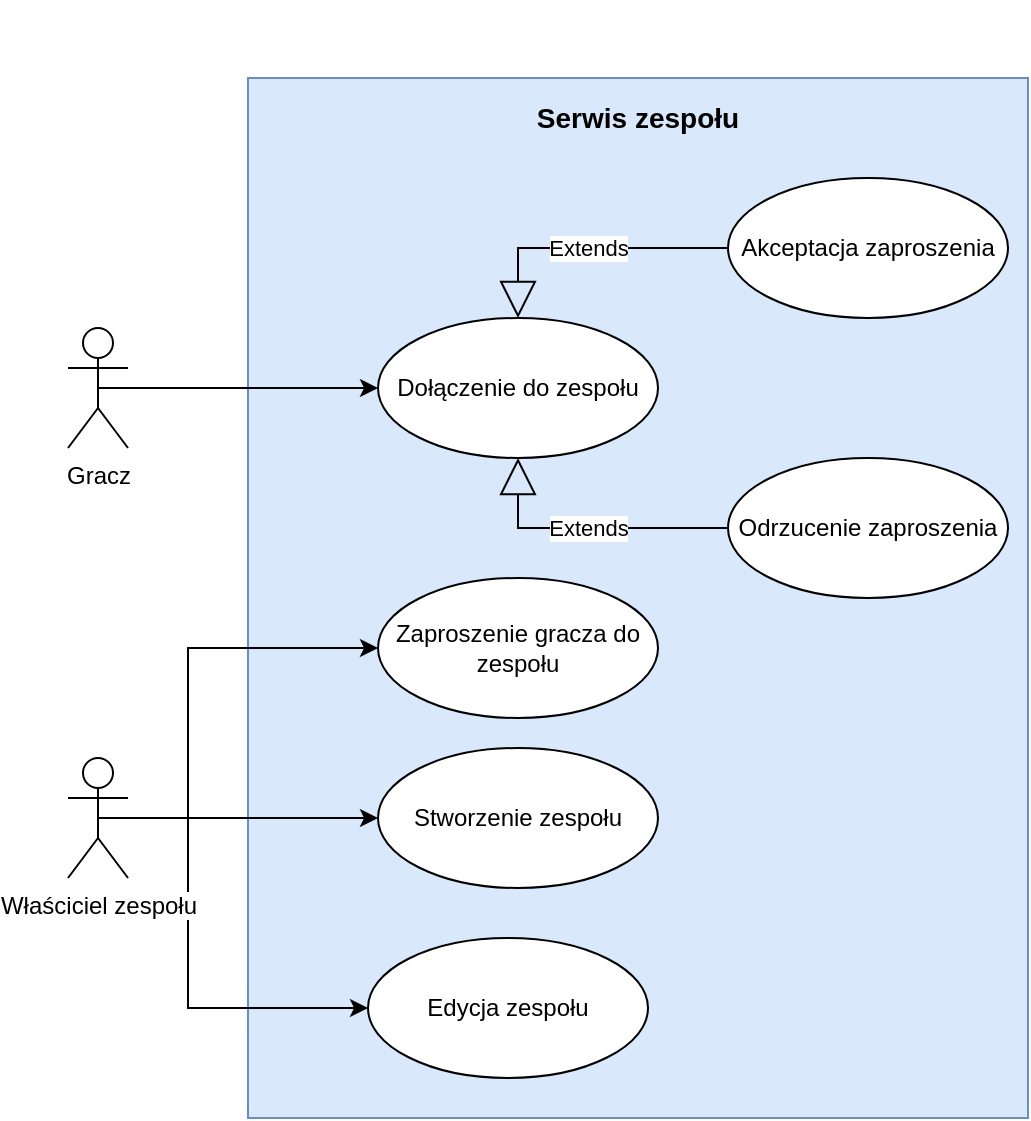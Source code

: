 <mxfile version="14.6.3" type="device" pages="3"><diagram id="F0WHSWvARok9XOe78uDB" name="Team Service"><mxGraphModel dx="1673" dy="898" grid="1" gridSize="10" guides="1" tooltips="1" connect="1" arrows="1" fold="1" page="1" pageScale="1" pageWidth="850" pageHeight="1100" math="0" shadow="0"><root><mxCell id="0"/><mxCell id="1" parent="0"/><mxCell id="WBwj9kgR9LKHrEFJQV7Z-42" value="&lt;h2 style=&quot;line-height: 130% ; font-size: 12px&quot;&gt;&lt;br&gt;&lt;/h2&gt;" style="html=1;align=center;fillColor=#dae8fc;strokeColor=#6c8ebf;horizontal=1;labelPosition=center;verticalLabelPosition=top;verticalAlign=bottom;fontSize=12;labelBackgroundColor=none;labelBorderColor=none;" parent="1" vertex="1"><mxGeometry x="275" y="40" width="390" height="520" as="geometry"/></mxCell><mxCell id="WBwj9kgR9LKHrEFJQV7Z-33" style="edgeStyle=orthogonalEdgeStyle;rounded=0;orthogonalLoop=1;jettySize=auto;html=1;exitX=0.5;exitY=0.5;exitDx=0;exitDy=0;exitPerimeter=0;entryX=0;entryY=0.5;entryDx=0;entryDy=0;" parent="1" source="WBwj9kgR9LKHrEFJQV7Z-1" target="WBwj9kgR9LKHrEFJQV7Z-3" edge="1"><mxGeometry relative="1" as="geometry"/></mxCell><mxCell id="WBwj9kgR9LKHrEFJQV7Z-1" value="Gracz" style="shape=umlActor;verticalLabelPosition=bottom;labelBackgroundColor=#ffffff;verticalAlign=top;html=1;outlineConnect=0;" parent="1" vertex="1"><mxGeometry x="185" y="165" width="30" height="60" as="geometry"/></mxCell><mxCell id="WBwj9kgR9LKHrEFJQV7Z-3" value="Dołączenie do zespołu" style="ellipse;whiteSpace=wrap;html=1;" parent="1" vertex="1"><mxGeometry x="340" y="160" width="140" height="70" as="geometry"/></mxCell><mxCell id="WBwj9kgR9LKHrEFJQV7Z-4" value="Zaproszenie gracza do zespołu" style="ellipse;whiteSpace=wrap;html=1;" parent="1" vertex="1"><mxGeometry x="340" y="290" width="140" height="70" as="geometry"/></mxCell><mxCell id="WBwj9kgR9LKHrEFJQV7Z-32" style="edgeStyle=orthogonalEdgeStyle;rounded=0;orthogonalLoop=1;jettySize=auto;html=1;exitX=0.5;exitY=0.5;exitDx=0;exitDy=0;exitPerimeter=0;entryX=0;entryY=0.5;entryDx=0;entryDy=0;" parent="1" source="WBwj9kgR9LKHrEFJQV7Z-12" target="WBwj9kgR9LKHrEFJQV7Z-4" edge="1"><mxGeometry relative="1" as="geometry"><Array as="points"><mxPoint x="245" y="410"/><mxPoint x="245" y="325"/></Array></mxGeometry></mxCell><mxCell id="WBwj9kgR9LKHrEFJQV7Z-37" style="edgeStyle=orthogonalEdgeStyle;rounded=0;orthogonalLoop=1;jettySize=auto;html=1;exitX=0.5;exitY=0.5;exitDx=0;exitDy=0;exitPerimeter=0;entryX=0;entryY=0.5;entryDx=0;entryDy=0;" parent="1" source="WBwj9kgR9LKHrEFJQV7Z-12" target="WBwj9kgR9LKHrEFJQV7Z-20" edge="1"><mxGeometry relative="1" as="geometry"><Array as="points"><mxPoint x="200" y="410"/><mxPoint x="200" y="410"/></Array></mxGeometry></mxCell><mxCell id="DxRCtkFmxsGVKHaSvQFr-1" style="edgeStyle=orthogonalEdgeStyle;rounded=0;orthogonalLoop=1;jettySize=auto;html=1;exitX=0.5;exitY=0.5;exitDx=0;exitDy=0;exitPerimeter=0;entryX=0;entryY=0.5;entryDx=0;entryDy=0;" edge="1" parent="1" source="WBwj9kgR9LKHrEFJQV7Z-12" target="WBwj9kgR9LKHrEFJQV7Z-39"><mxGeometry relative="1" as="geometry"><Array as="points"><mxPoint x="245" y="410"/><mxPoint x="245" y="505"/></Array></mxGeometry></mxCell><mxCell id="WBwj9kgR9LKHrEFJQV7Z-12" value="Właściciel zespołu" style="shape=umlActor;verticalLabelPosition=bottom;labelBackgroundColor=#ffffff;verticalAlign=top;html=1;outlineConnect=0;" parent="1" vertex="1"><mxGeometry x="185" y="380" width="30" height="60" as="geometry"/></mxCell><mxCell id="WBwj9kgR9LKHrEFJQV7Z-20" value="Stworzenie zespołu" style="ellipse;whiteSpace=wrap;html=1;" parent="1" vertex="1"><mxGeometry x="340" y="375" width="140" height="70" as="geometry"/></mxCell><mxCell id="WBwj9kgR9LKHrEFJQV7Z-39" value="Edycja zespołu" style="ellipse;whiteSpace=wrap;html=1;" parent="1" vertex="1"><mxGeometry x="335" y="470" width="140" height="70" as="geometry"/></mxCell><mxCell id="WBwj9kgR9LKHrEFJQV7Z-55" value="Serwis zespołu" style="text;html=1;strokeColor=none;fillColor=none;align=center;verticalAlign=middle;whiteSpace=wrap;rounded=0;labelBackgroundColor=none;fontSize=14;fontStyle=1" parent="1" vertex="1"><mxGeometry x="410" y="40" width="120" height="40" as="geometry"/></mxCell><mxCell id="zJZrS5EchjSGAuxSiKfj-2" value="Extends" style="endArrow=block;endSize=16;endFill=0;html=1;entryX=0.5;entryY=0;entryDx=0;entryDy=0;exitX=0;exitY=0.5;exitDx=0;exitDy=0;rounded=0;" edge="1" parent="1" source="zJZrS5EchjSGAuxSiKfj-3" target="WBwj9kgR9LKHrEFJQV7Z-3"><mxGeometry width="160" relative="1" as="geometry"><mxPoint x="280" y="170" as="sourcePoint"/><mxPoint x="490.0" y="155" as="targetPoint"/><Array as="points"><mxPoint x="410" y="125"/></Array></mxGeometry></mxCell><mxCell id="zJZrS5EchjSGAuxSiKfj-3" value="Akceptacja zaproszenia" style="ellipse;whiteSpace=wrap;html=1;" vertex="1" parent="1"><mxGeometry x="515" y="90" width="140" height="70" as="geometry"/></mxCell><mxCell id="zJZrS5EchjSGAuxSiKfj-4" value="Odrzucenie zaproszenia" style="ellipse;whiteSpace=wrap;html=1;" vertex="1" parent="1"><mxGeometry x="515" y="230" width="140" height="70" as="geometry"/></mxCell><mxCell id="zJZrS5EchjSGAuxSiKfj-5" value="Extends" style="endArrow=block;endSize=16;endFill=0;html=1;entryX=0.5;entryY=1;entryDx=0;entryDy=0;exitX=0;exitY=0.5;exitDx=0;exitDy=0;rounded=0;" edge="1" parent="1" source="zJZrS5EchjSGAuxSiKfj-4" target="WBwj9kgR9LKHrEFJQV7Z-3"><mxGeometry width="160" relative="1" as="geometry"><mxPoint x="605.0" y="299.29" as="sourcePoint"/><mxPoint x="410" y="235" as="targetPoint"/><Array as="points"><mxPoint x="410" y="265"/></Array></mxGeometry></mxCell></root></mxGraphModel></diagram><diagram id="8-95VFESVvtWf0_LL3UF" name="Account service"><mxGraphModel dx="1422" dy="-406" grid="1" gridSize="10" guides="1" tooltips="1" connect="1" arrows="1" fold="1" page="1" pageScale="1" pageWidth="827" pageHeight="1169" math="0" shadow="0"><root><mxCell id="hUZbLs1StT6DqzflnDE_-0"/><mxCell id="hUZbLs1StT6DqzflnDE_-1" parent="hUZbLs1StT6DqzflnDE_-0"/><mxCell id="Bm-2OQEueysU9H7L9dXe-0" value="&lt;h3 style=&quot;line-height: 0%&quot;&gt;&lt;br&gt;&lt;/h3&gt;" style="html=1;align=right;fillColor=#d5e8d4;strokeColor=#82b366;imageVerticalAlign=top;rounded=0;" vertex="1" parent="hUZbLs1StT6DqzflnDE_-1"><mxGeometry x="205" y="1210" width="250" height="220" as="geometry"/></mxCell><mxCell id="Bm-2OQEueysU9H7L9dXe-1" value="Stworzenie konta" style="ellipse;whiteSpace=wrap;html=1;" vertex="1" parent="hUZbLs1StT6DqzflnDE_-1"><mxGeometry x="260" y="1260" width="140" height="70" as="geometry"/></mxCell><mxCell id="Bm-2OQEueysU9H7L9dXe-2" value="Logowanie" style="ellipse;whiteSpace=wrap;html=1;" vertex="1" parent="hUZbLs1StT6DqzflnDE_-1"><mxGeometry x="260" y="1340" width="140" height="70" as="geometry"/></mxCell><mxCell id="Bm-2OQEueysU9H7L9dXe-3" style="edgeStyle=orthogonalEdgeStyle;rounded=0;orthogonalLoop=1;jettySize=auto;html=1;exitX=0.5;exitY=0.5;exitDx=0;exitDy=0;exitPerimeter=0;entryX=0;entryY=0.5;entryDx=0;entryDy=0;" edge="1" parent="hUZbLs1StT6DqzflnDE_-1" source="Bm-2OQEueysU9H7L9dXe-5" target="Bm-2OQEueysU9H7L9dXe-1"><mxGeometry relative="1" as="geometry"><Array as="points"><mxPoint x="180" y="1330"/><mxPoint x="180" y="1295"/></Array></mxGeometry></mxCell><mxCell id="Bm-2OQEueysU9H7L9dXe-4" style="edgeStyle=orthogonalEdgeStyle;rounded=0;orthogonalLoop=1;jettySize=auto;html=1;exitX=0.5;exitY=0.5;exitDx=0;exitDy=0;exitPerimeter=0;entryX=0;entryY=0.5;entryDx=0;entryDy=0;" edge="1" parent="hUZbLs1StT6DqzflnDE_-1" source="Bm-2OQEueysU9H7L9dXe-5" target="Bm-2OQEueysU9H7L9dXe-2"><mxGeometry relative="1" as="geometry"><Array as="points"><mxPoint x="180" y="1330"/><mxPoint x="180" y="1375"/></Array></mxGeometry></mxCell><mxCell id="Bm-2OQEueysU9H7L9dXe-5" value="Użytkownik" style="shape=umlActor;verticalLabelPosition=bottom;labelBackgroundColor=#ffffff;verticalAlign=top;html=1;outlineConnect=0;" vertex="1" parent="hUZbLs1StT6DqzflnDE_-1"><mxGeometry x="100" y="1300" width="30" height="60" as="geometry"/></mxCell><mxCell id="Bm-2OQEueysU9H7L9dXe-6" value="Serwis konta" style="text;html=1;strokeColor=none;fillColor=none;align=center;verticalAlign=middle;whiteSpace=wrap;rounded=0;labelBackgroundColor=none;fontSize=14;fontStyle=1" vertex="1" parent="hUZbLs1StT6DqzflnDE_-1"><mxGeometry x="270" y="1210" width="120" height="40" as="geometry"/></mxCell></root></mxGraphModel></diagram><diagram id="2fqk5bE1-gvKq07VWZmk" name="Tournament Service"><mxGraphModel dx="1673" dy="898" grid="1" gridSize="10" guides="1" tooltips="1" connect="1" arrows="1" fold="1" page="1" pageScale="1" pageWidth="827" pageHeight="1169" math="0" shadow="0"><root><mxCell id="rIonzH3NB6QXOvIRW_Oy-0"/><mxCell id="rIonzH3NB6QXOvIRW_Oy-1" parent="rIonzH3NB6QXOvIRW_Oy-0"/><mxCell id="3ekMjzwaQH_k9yMEj0Nb-0" value="&lt;h2 style=&quot;line-height: 130% ; font-size: 12px&quot;&gt;&lt;br&gt;&lt;/h2&gt;" style="html=1;align=center;fillColor=#e1d5e7;strokeColor=#9673a6;horizontal=1;labelPosition=center;verticalLabelPosition=top;verticalAlign=bottom;fontSize=12;labelBackgroundColor=none;labelBorderColor=none;" vertex="1" parent="rIonzH3NB6QXOvIRW_Oy-1"><mxGeometry x="218" y="60" width="420" height="690" as="geometry"/></mxCell><mxCell id="3ekMjzwaQH_k9yMEj0Nb-1" style="edgeStyle=orthogonalEdgeStyle;rounded=0;orthogonalLoop=1;jettySize=auto;html=1;exitX=0.5;exitY=0.5;exitDx=0;exitDy=0;exitPerimeter=0;entryX=0;entryY=0.5;entryDx=0;entryDy=0;" edge="1" parent="rIonzH3NB6QXOvIRW_Oy-1" source="3ekMjzwaQH_k9yMEj0Nb-8" target="3ekMjzwaQH_k9yMEj0Nb-9"><mxGeometry relative="1" as="geometry"><Array as="points"><mxPoint x="188" y="330"/><mxPoint x="188" y="135"/></Array></mxGeometry></mxCell><mxCell id="3ekMjzwaQH_k9yMEj0Nb-4" style="edgeStyle=orthogonalEdgeStyle;rounded=0;orthogonalLoop=1;jettySize=auto;html=1;exitX=0.5;exitY=0.5;exitDx=0;exitDy=0;exitPerimeter=0;entryX=0;entryY=0.5;entryDx=0;entryDy=0;fontSize=14;" edge="1" parent="rIonzH3NB6QXOvIRW_Oy-1" source="3ekMjzwaQH_k9yMEj0Nb-8" target="3ekMjzwaQH_k9yMEj0Nb-28"><mxGeometry relative="1" as="geometry"><Array as="points"><mxPoint x="188" y="330"/><mxPoint x="188" y="295"/></Array></mxGeometry></mxCell><mxCell id="3ekMjzwaQH_k9yMEj0Nb-5" style="edgeStyle=orthogonalEdgeStyle;rounded=0;orthogonalLoop=1;jettySize=auto;html=1;exitX=0.5;exitY=0.5;exitDx=0;exitDy=0;exitPerimeter=0;entryX=0;entryY=0.5;entryDx=0;entryDy=0;fontSize=14;" edge="1" parent="rIonzH3NB6QXOvIRW_Oy-1" source="3ekMjzwaQH_k9yMEj0Nb-8" target="3ekMjzwaQH_k9yMEj0Nb-13"><mxGeometry relative="1" as="geometry"><Array as="points"><mxPoint x="188" y="330"/><mxPoint x="188" y="455"/></Array></mxGeometry></mxCell><mxCell id="ER4LEEvYYsPA25CS8cZR-1" style="edgeStyle=orthogonalEdgeStyle;rounded=0;orthogonalLoop=1;jettySize=auto;html=1;exitX=0.5;exitY=0.5;exitDx=0;exitDy=0;exitPerimeter=0;entryX=0;entryY=0.5;entryDx=0;entryDy=0;" edge="1" parent="rIonzH3NB6QXOvIRW_Oy-1" source="3ekMjzwaQH_k9yMEj0Nb-8" target="3ekMjzwaQH_k9yMEj0Nb-10"><mxGeometry relative="1" as="geometry"><Array as="points"><mxPoint x="188" y="330"/><mxPoint x="188" y="215"/></Array></mxGeometry></mxCell><mxCell id="ER4LEEvYYsPA25CS8cZR-3" style="edgeStyle=orthogonalEdgeStyle;rounded=0;orthogonalLoop=1;jettySize=auto;html=1;exitX=0.5;exitY=0.5;exitDx=0;exitDy=0;exitPerimeter=0;entryX=0;entryY=0.5;entryDx=0;entryDy=0;" edge="1" parent="rIonzH3NB6QXOvIRW_Oy-1" source="3ekMjzwaQH_k9yMEj0Nb-8" target="ER4LEEvYYsPA25CS8cZR-2"><mxGeometry relative="1" as="geometry"><Array as="points"><mxPoint x="188" y="330"/><mxPoint x="188" y="375"/></Array></mxGeometry></mxCell><mxCell id="ER4LEEvYYsPA25CS8cZR-4" style="edgeStyle=orthogonalEdgeStyle;rounded=0;orthogonalLoop=1;jettySize=auto;html=1;exitX=0.5;exitY=0.5;exitDx=0;exitDy=0;exitPerimeter=0;entryX=0;entryY=0.5;entryDx=0;entryDy=0;" edge="1" parent="rIonzH3NB6QXOvIRW_Oy-1" source="3ekMjzwaQH_k9yMEj0Nb-8" target="3ekMjzwaQH_k9yMEj0Nb-15"><mxGeometry relative="1" as="geometry"><Array as="points"><mxPoint x="188" y="330"/><mxPoint x="188" y="535"/></Array></mxGeometry></mxCell><mxCell id="3ekMjzwaQH_k9yMEj0Nb-8" value="Organizator rozgrywek" style="shape=umlActor;verticalLabelPosition=bottom;labelBackgroundColor=#ffffff;verticalAlign=top;html=1;outlineConnect=0;" vertex="1" parent="rIonzH3NB6QXOvIRW_Oy-1"><mxGeometry x="98" y="300" width="30" height="60" as="geometry"/></mxCell><mxCell id="3ekMjzwaQH_k9yMEj0Nb-9" value="Stworzenie turnieju" style="ellipse;whiteSpace=wrap;html=1;" vertex="1" parent="rIonzH3NB6QXOvIRW_Oy-1"><mxGeometry x="253" y="100" width="140" height="70" as="geometry"/></mxCell><mxCell id="3ekMjzwaQH_k9yMEj0Nb-10" value="Konfiguracja turnieju" style="ellipse;whiteSpace=wrap;html=1;" vertex="1" parent="rIonzH3NB6QXOvIRW_Oy-1"><mxGeometry x="253" y="180" width="140" height="70" as="geometry"/></mxCell><mxCell id="3ekMjzwaQH_k9yMEj0Nb-13" value="Przegląd listy turniejów" style="ellipse;whiteSpace=wrap;html=1;" vertex="1" parent="rIonzH3NB6QXOvIRW_Oy-1"><mxGeometry x="253" y="420" width="140" height="70" as="geometry"/></mxCell><mxCell id="3ekMjzwaQH_k9yMEj0Nb-15" value="Wyświetlenie drabinki rozgrywek" style="ellipse;whiteSpace=wrap;html=1;" vertex="1" parent="rIonzH3NB6QXOvIRW_Oy-1"><mxGeometry x="253" y="500" width="140" height="70" as="geometry"/></mxCell><mxCell id="3ekMjzwaQH_k9yMEj0Nb-16" value="Dodanie rezultatu rozegranego meczu" style="ellipse;whiteSpace=wrap;html=1;" vertex="1" parent="rIonzH3NB6QXOvIRW_Oy-1"><mxGeometry x="253" y="580" width="140" height="70" as="geometry"/></mxCell><mxCell id="3ekMjzwaQH_k9yMEj0Nb-17" value="Zapisanie do turnieju" style="ellipse;whiteSpace=wrap;html=1;" vertex="1" parent="rIonzH3NB6QXOvIRW_Oy-1"><mxGeometry x="253" y="660" width="140" height="70" as="geometry"/></mxCell><mxCell id="3ekMjzwaQH_k9yMEj0Nb-19" style="edgeStyle=orthogonalEdgeStyle;rounded=0;orthogonalLoop=1;jettySize=auto;html=1;exitX=0.5;exitY=0.5;exitDx=0;exitDy=0;exitPerimeter=0;entryX=1;entryY=0.5;entryDx=0;entryDy=0;fontSize=14;" edge="1" parent="rIonzH3NB6QXOvIRW_Oy-1" source="3ekMjzwaQH_k9yMEj0Nb-24" target="3ekMjzwaQH_k9yMEj0Nb-16"><mxGeometry relative="1" as="geometry"><Array as="points"><mxPoint x="668" y="580"/><mxPoint x="668" y="615"/></Array></mxGeometry></mxCell><mxCell id="3ekMjzwaQH_k9yMEj0Nb-20" style="edgeStyle=orthogonalEdgeStyle;rounded=0;orthogonalLoop=1;jettySize=auto;html=1;exitX=0.5;exitY=0.5;exitDx=0;exitDy=0;exitPerimeter=0;entryX=1;entryY=0.5;entryDx=0;entryDy=0;fontSize=14;" edge="1" parent="rIonzH3NB6QXOvIRW_Oy-1" source="3ekMjzwaQH_k9yMEj0Nb-24" target="3ekMjzwaQH_k9yMEj0Nb-17"><mxGeometry relative="1" as="geometry"><Array as="points"><mxPoint x="668" y="580"/><mxPoint x="668" y="695"/></Array></mxGeometry></mxCell><mxCell id="3ekMjzwaQH_k9yMEj0Nb-21" style="edgeStyle=orthogonalEdgeStyle;rounded=0;orthogonalLoop=1;jettySize=auto;html=1;exitX=0.5;exitY=0.5;exitDx=0;exitDy=0;exitPerimeter=0;entryX=1;entryY=0.5;entryDx=0;entryDy=0;fontSize=14;" edge="1" parent="rIonzH3NB6QXOvIRW_Oy-1" source="3ekMjzwaQH_k9yMEj0Nb-24" target="3ekMjzwaQH_k9yMEj0Nb-15"><mxGeometry relative="1" as="geometry"><Array as="points"><mxPoint x="668" y="580"/><mxPoint x="668" y="535"/></Array></mxGeometry></mxCell><mxCell id="3ekMjzwaQH_k9yMEj0Nb-23" style="edgeStyle=orthogonalEdgeStyle;rounded=0;orthogonalLoop=1;jettySize=auto;html=1;exitX=0.5;exitY=0.5;exitDx=0;exitDy=0;exitPerimeter=0;entryX=1;entryY=0.5;entryDx=0;entryDy=0;fontSize=14;" edge="1" parent="rIonzH3NB6QXOvIRW_Oy-1" source="3ekMjzwaQH_k9yMEj0Nb-24" target="3ekMjzwaQH_k9yMEj0Nb-13"><mxGeometry relative="1" as="geometry"><Array as="points"><mxPoint x="668" y="580"/><mxPoint x="668" y="455"/></Array></mxGeometry></mxCell><mxCell id="3ekMjzwaQH_k9yMEj0Nb-24" value="Gracz" style="shape=umlActor;verticalLabelPosition=bottom;labelBackgroundColor=#ffffff;verticalAlign=top;html=1;outlineConnect=0;" vertex="1" parent="rIonzH3NB6QXOvIRW_Oy-1"><mxGeometry x="698" y="550" width="30" height="60" as="geometry"/></mxCell><mxCell id="3ekMjzwaQH_k9yMEj0Nb-28" value="Rozpoczęcie turnieju" style="ellipse;whiteSpace=wrap;html=1;" vertex="1" parent="rIonzH3NB6QXOvIRW_Oy-1"><mxGeometry x="253" y="260" width="140" height="70" as="geometry"/></mxCell><mxCell id="3ekMjzwaQH_k9yMEj0Nb-29" value="Serwis rozgrywek" style="text;html=1;strokeColor=none;fillColor=none;align=center;verticalAlign=middle;whiteSpace=wrap;rounded=0;labelBackgroundColor=none;fontSize=14;fontStyle=1" vertex="1" parent="rIonzH3NB6QXOvIRW_Oy-1"><mxGeometry x="353" y="60" width="150" height="40" as="geometry"/></mxCell><mxCell id="ER4LEEvYYsPA25CS8cZR-2" value="Zakończenie rundy / turnieju" style="ellipse;whiteSpace=wrap;html=1;" vertex="1" parent="rIonzH3NB6QXOvIRW_Oy-1"><mxGeometry x="253" y="340" width="140" height="70" as="geometry"/></mxCell><mxCell id="iP-pma9d4kxkQJcw8qi8-0" value="Extends" style="endArrow=block;endSize=16;endFill=0;html=1;entryX=1;entryY=0.5;entryDx=0;entryDy=0;exitX=0;exitY=0.5;exitDx=0;exitDy=0;rounded=0;" edge="1" parent="rIonzH3NB6QXOvIRW_Oy-1" source="iP-pma9d4kxkQJcw8qi8-1" target="3ekMjzwaQH_k9yMEj0Nb-28"><mxGeometry width="160" relative="1" as="geometry"><mxPoint x="298" y="340" as="sourcePoint"/><mxPoint x="428" y="330" as="targetPoint"/><Array as="points"><mxPoint x="428" y="295"/></Array></mxGeometry></mxCell><mxCell id="iP-pma9d4kxkQJcw8qi8-1" value="Generacja drabinki" style="ellipse;whiteSpace=wrap;html=1;" vertex="1" parent="rIonzH3NB6QXOvIRW_Oy-1"><mxGeometry x="478" y="260" width="140" height="70" as="geometry"/></mxCell></root></mxGraphModel></diagram></mxfile>